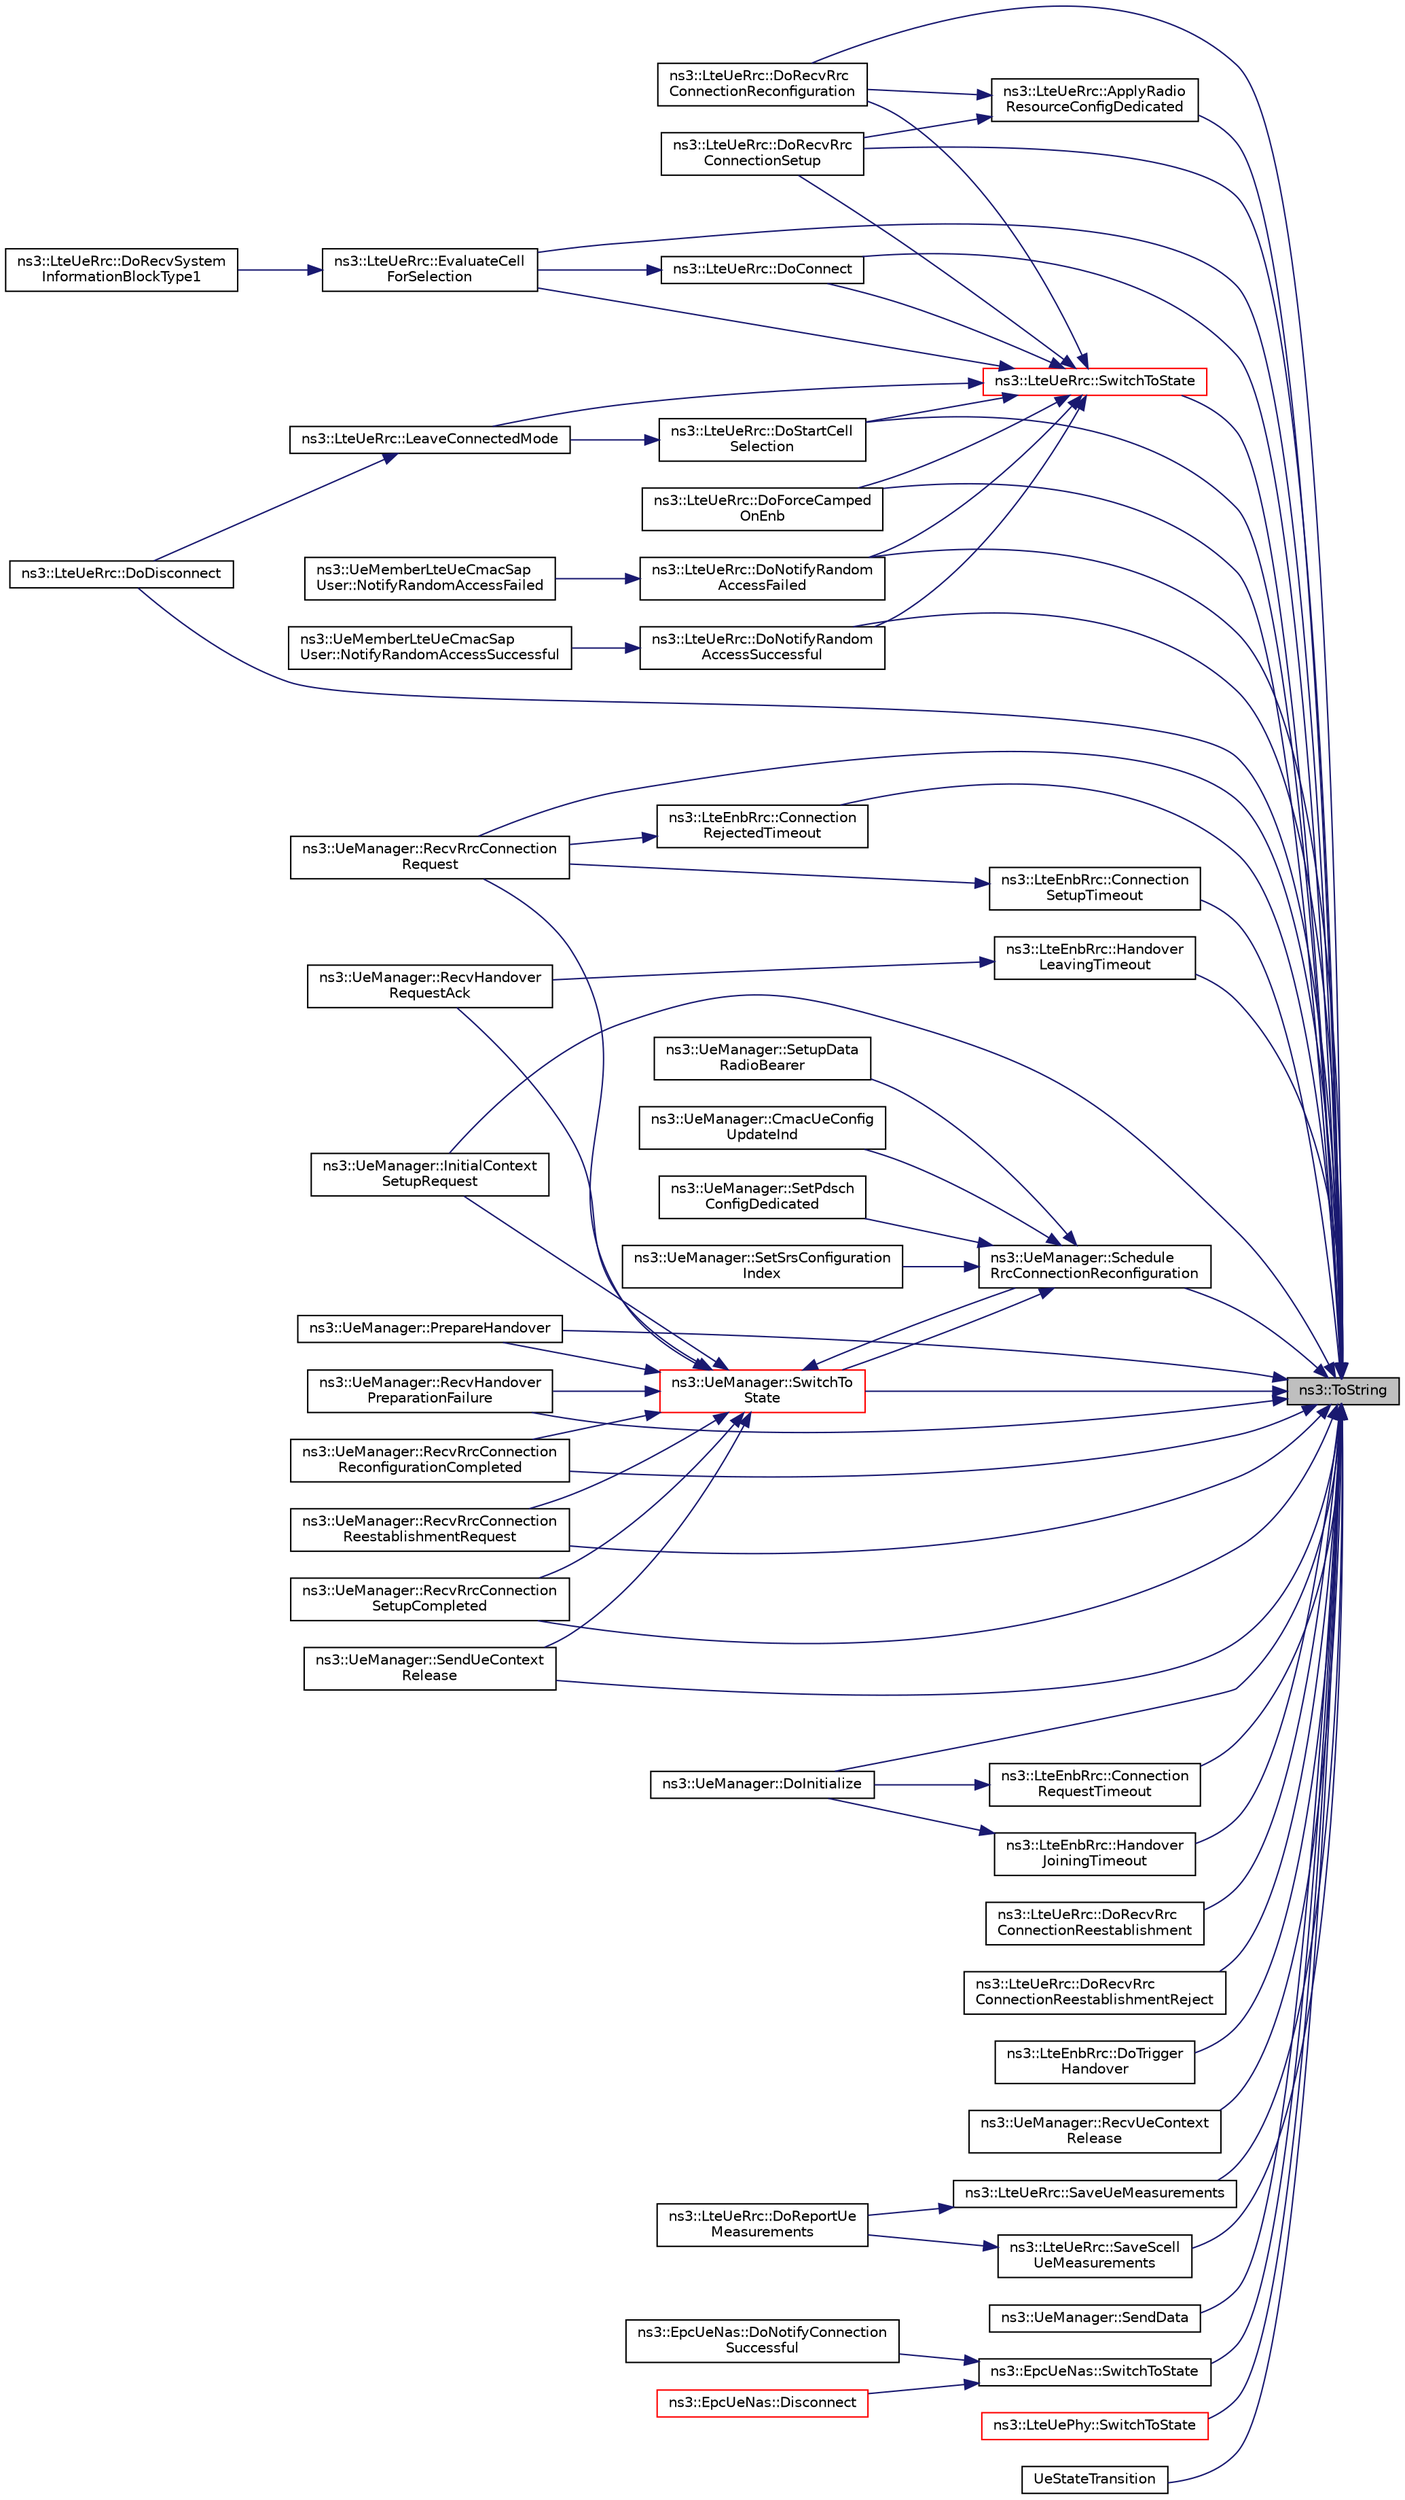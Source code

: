 digraph "ns3::ToString"
{
 // LATEX_PDF_SIZE
  edge [fontname="Helvetica",fontsize="10",labelfontname="Helvetica",labelfontsize="10"];
  node [fontname="Helvetica",fontsize="10",shape=record];
  rankdir="RL";
  Node1 [label="ns3::ToString",height=0.2,width=0.4,color="black", fillcolor="grey75", style="filled", fontcolor="black",tooltip=" "];
  Node1 -> Node2 [dir="back",color="midnightblue",fontsize="10",style="solid",fontname="Helvetica"];
  Node2 [label="ns3::LteUeRrc::ApplyRadio\lResourceConfigDedicated",height=0.2,width=0.4,color="black", fillcolor="white", style="filled",URL="$classns3_1_1_lte_ue_rrc.html#af7c2bc93366a56a35793c3ef6bce5ce3",tooltip="Apply radio resource config dedicated."];
  Node2 -> Node3 [dir="back",color="midnightblue",fontsize="10",style="solid",fontname="Helvetica"];
  Node3 [label="ns3::LteUeRrc::DoRecvRrc\lConnectionReconfiguration",height=0.2,width=0.4,color="black", fillcolor="white", style="filled",URL="$classns3_1_1_lte_ue_rrc.html#a010d1adc54671f4a4801ff1c0e831f15",tooltip="Part of the RRC protocol."];
  Node2 -> Node4 [dir="back",color="midnightblue",fontsize="10",style="solid",fontname="Helvetica"];
  Node4 [label="ns3::LteUeRrc::DoRecvRrc\lConnectionSetup",height=0.2,width=0.4,color="black", fillcolor="white", style="filled",URL="$classns3_1_1_lte_ue_rrc.html#a3cfc766a9d059c1102ef7c2562dccdc9",tooltip="Part of the RRC protocol."];
  Node1 -> Node5 [dir="back",color="midnightblue",fontsize="10",style="solid",fontname="Helvetica"];
  Node5 [label="ns3::LteEnbRrc::Connection\lRejectedTimeout",height=0.2,width=0.4,color="black", fillcolor="white", style="filled",URL="$classns3_1_1_lte_enb_rrc.html#accc2939d256646bf19abd915f13c0d68",tooltip="Method triggered a while after sending RRC Connection Rejected."];
  Node5 -> Node6 [dir="back",color="midnightblue",fontsize="10",style="solid",fontname="Helvetica"];
  Node6 [label="ns3::UeManager::RecvRrcConnection\lRequest",height=0.2,width=0.4,color="black", fillcolor="white", style="filled",URL="$classns3_1_1_ue_manager.html#af0959818ae542240ccf1caa2b3da19ab",tooltip="Implement the LteEnbRrcSapProvider::RecvRrcConnectionRequest interface."];
  Node1 -> Node7 [dir="back",color="midnightblue",fontsize="10",style="solid",fontname="Helvetica"];
  Node7 [label="ns3::LteEnbRrc::Connection\lRequestTimeout",height=0.2,width=0.4,color="black", fillcolor="white", style="filled",URL="$classns3_1_1_lte_enb_rrc.html#ad7992d8a886b60ee953879d9b5d37dca",tooltip="Method triggered when a UE is expected to request for connection but does not do so in a reasonable t..."];
  Node7 -> Node8 [dir="back",color="midnightblue",fontsize="10",style="solid",fontname="Helvetica"];
  Node8 [label="ns3::UeManager::DoInitialize",height=0.2,width=0.4,color="black", fillcolor="white", style="filled",URL="$classns3_1_1_ue_manager.html#ae7036651fc161b02ede5c77f57a35982",tooltip="Initialize() implementation."];
  Node1 -> Node9 [dir="back",color="midnightblue",fontsize="10",style="solid",fontname="Helvetica"];
  Node9 [label="ns3::LteEnbRrc::Connection\lSetupTimeout",height=0.2,width=0.4,color="black", fillcolor="white", style="filled",URL="$classns3_1_1_lte_enb_rrc.html#ac0af0fbbf09bc66c0ebd5be00c69aa7c",tooltip="Method triggered when a UE is expected to complete a connection setup procedure but does not do so in..."];
  Node9 -> Node6 [dir="back",color="midnightblue",fontsize="10",style="solid",fontname="Helvetica"];
  Node1 -> Node10 [dir="back",color="midnightblue",fontsize="10",style="solid",fontname="Helvetica"];
  Node10 [label="ns3::LteUeRrc::DoConnect",height=0.2,width=0.4,color="black", fillcolor="white", style="filled",URL="$classns3_1_1_lte_ue_rrc.html#a21884056aa444fe4f403169991046290",tooltip="Connect function."];
  Node10 -> Node11 [dir="back",color="midnightblue",fontsize="10",style="solid",fontname="Helvetica"];
  Node11 [label="ns3::LteUeRrc::EvaluateCell\lForSelection",height=0.2,width=0.4,color="black", fillcolor="white", style="filled",URL="$classns3_1_1_lte_ue_rrc.html#abe803f32f16828473681933470a76022",tooltip="Performs cell selection evaluation to the current serving cell."];
  Node11 -> Node12 [dir="back",color="midnightblue",fontsize="10",style="solid",fontname="Helvetica"];
  Node12 [label="ns3::LteUeRrc::DoRecvSystem\lInformationBlockType1",height=0.2,width=0.4,color="black", fillcolor="white", style="filled",URL="$classns3_1_1_lte_ue_rrc.html#ac2bfb65275f3d4aac6564ab91ac765d1",tooltip="Receive system information block type 1 function."];
  Node1 -> Node13 [dir="back",color="midnightblue",fontsize="10",style="solid",fontname="Helvetica"];
  Node13 [label="ns3::LteUeRrc::DoDisconnect",height=0.2,width=0.4,color="black", fillcolor="white", style="filled",URL="$classns3_1_1_lte_ue_rrc.html#a19261f50e28cce9c61d12c205d45a651",tooltip="Disconnect function."];
  Node1 -> Node14 [dir="back",color="midnightblue",fontsize="10",style="solid",fontname="Helvetica"];
  Node14 [label="ns3::LteUeRrc::DoForceCamped\lOnEnb",height=0.2,width=0.4,color="black", fillcolor="white", style="filled",URL="$classns3_1_1_lte_ue_rrc.html#af05c14315c0354f16b855f1c0525b2b3",tooltip="Force camped on ENB function."];
  Node1 -> Node8 [dir="back",color="midnightblue",fontsize="10",style="solid",fontname="Helvetica"];
  Node1 -> Node15 [dir="back",color="midnightblue",fontsize="10",style="solid",fontname="Helvetica"];
  Node15 [label="ns3::LteUeRrc::DoNotifyRandom\lAccessFailed",height=0.2,width=0.4,color="black", fillcolor="white", style="filled",URL="$classns3_1_1_lte_ue_rrc.html#a1b8029d874c7eea580030d17a670b7fb",tooltip="Notify random access failed function."];
  Node15 -> Node16 [dir="back",color="midnightblue",fontsize="10",style="solid",fontname="Helvetica"];
  Node16 [label="ns3::UeMemberLteUeCmacSap\lUser::NotifyRandomAccessFailed",height=0.2,width=0.4,color="black", fillcolor="white", style="filled",URL="$classns3_1_1_ue_member_lte_ue_cmac_sap_user.html#adb702d5107fb086a478363f1f93ed0e9",tooltip="Notify the RRC that the MAC Random Access procedure failed."];
  Node1 -> Node17 [dir="back",color="midnightblue",fontsize="10",style="solid",fontname="Helvetica"];
  Node17 [label="ns3::LteUeRrc::DoNotifyRandom\lAccessSuccessful",height=0.2,width=0.4,color="black", fillcolor="white", style="filled",URL="$classns3_1_1_lte_ue_rrc.html#a3876ab1fee7f075bec56008349b147db",tooltip="Notify random access successful function."];
  Node17 -> Node18 [dir="back",color="midnightblue",fontsize="10",style="solid",fontname="Helvetica"];
  Node18 [label="ns3::UeMemberLteUeCmacSap\lUser::NotifyRandomAccessSuccessful",height=0.2,width=0.4,color="black", fillcolor="white", style="filled",URL="$classns3_1_1_ue_member_lte_ue_cmac_sap_user.html#a05cd8f87612e4b7044b12c8b062de00b",tooltip="Notify the RRC that the MAC Random Access procedure completed successfully."];
  Node1 -> Node3 [dir="back",color="midnightblue",fontsize="10",style="solid",fontname="Helvetica"];
  Node1 -> Node19 [dir="back",color="midnightblue",fontsize="10",style="solid",fontname="Helvetica"];
  Node19 [label="ns3::LteUeRrc::DoRecvRrc\lConnectionReestablishment",height=0.2,width=0.4,color="black", fillcolor="white", style="filled",URL="$classns3_1_1_lte_ue_rrc.html#a413ac63152027ed925cedcf714ec8207",tooltip="Part of the RRC protocol."];
  Node1 -> Node20 [dir="back",color="midnightblue",fontsize="10",style="solid",fontname="Helvetica"];
  Node20 [label="ns3::LteUeRrc::DoRecvRrc\lConnectionReestablishmentReject",height=0.2,width=0.4,color="black", fillcolor="white", style="filled",URL="$classns3_1_1_lte_ue_rrc.html#a3428349639bbd4887aa543fcbd5152a4",tooltip="Part of the RRC protocol."];
  Node1 -> Node4 [dir="back",color="midnightblue",fontsize="10",style="solid",fontname="Helvetica"];
  Node1 -> Node21 [dir="back",color="midnightblue",fontsize="10",style="solid",fontname="Helvetica"];
  Node21 [label="ns3::LteUeRrc::DoStartCell\lSelection",height=0.2,width=0.4,color="black", fillcolor="white", style="filled",URL="$classns3_1_1_lte_ue_rrc.html#a712433b1ac5dc119ad2e5c6b0186e4d5",tooltip="Start cell selection function."];
  Node21 -> Node22 [dir="back",color="midnightblue",fontsize="10",style="solid",fontname="Helvetica"];
  Node22 [label="ns3::LteUeRrc::LeaveConnectedMode",height=0.2,width=0.4,color="black", fillcolor="white", style="filled",URL="$classns3_1_1_lte_ue_rrc.html#a9fc82457de4787faa95a0ee6e108457d",tooltip="Leave connected mode method Resets the UE back to an appropiate state depending on the nature of caus..."];
  Node22 -> Node13 [dir="back",color="midnightblue",fontsize="10",style="solid",fontname="Helvetica"];
  Node1 -> Node23 [dir="back",color="midnightblue",fontsize="10",style="solid",fontname="Helvetica"];
  Node23 [label="ns3::LteEnbRrc::DoTrigger\lHandover",height=0.2,width=0.4,color="black", fillcolor="white", style="filled",URL="$classns3_1_1_lte_enb_rrc.html#af49f5004e84050871c872de398f4defe",tooltip="Trigger handover function."];
  Node1 -> Node11 [dir="back",color="midnightblue",fontsize="10",style="solid",fontname="Helvetica"];
  Node1 -> Node24 [dir="back",color="midnightblue",fontsize="10",style="solid",fontname="Helvetica"];
  Node24 [label="ns3::LteEnbRrc::Handover\lJoiningTimeout",height=0.2,width=0.4,color="black", fillcolor="white", style="filled",URL="$classns3_1_1_lte_enb_rrc.html#a8374075a52ca40290d3f15e253ef94ff",tooltip="Method triggered when a UE is expected to join the cell for a handover but does not do so in a reason..."];
  Node24 -> Node8 [dir="back",color="midnightblue",fontsize="10",style="solid",fontname="Helvetica"];
  Node1 -> Node25 [dir="back",color="midnightblue",fontsize="10",style="solid",fontname="Helvetica"];
  Node25 [label="ns3::LteEnbRrc::Handover\lLeavingTimeout",height=0.2,width=0.4,color="black", fillcolor="white", style="filled",URL="$classns3_1_1_lte_enb_rrc.html#a3ded0535ab2c7f5b1346cf787745d06d",tooltip="Method triggered when a UE is expected to leave a cell for a handover but no feedback is received in ..."];
  Node25 -> Node26 [dir="back",color="midnightblue",fontsize="10",style="solid",fontname="Helvetica"];
  Node26 [label="ns3::UeManager::RecvHandover\lRequestAck",height=0.2,width=0.4,color="black", fillcolor="white", style="filled",URL="$classns3_1_1_ue_manager.html#ad2e93daf91532b0fd263355b2416330d",tooltip="take the necessary actions in response to the reception of an X2 HANDOVER REQUEST ACK message"];
  Node1 -> Node27 [dir="back",color="midnightblue",fontsize="10",style="solid",fontname="Helvetica"];
  Node27 [label="ns3::UeManager::InitialContext\lSetupRequest",height=0.2,width=0.4,color="black", fillcolor="white", style="filled",URL="$classns3_1_1_ue_manager.html#a03e0a1647f63052e4a532d38b268415b",tooltip="Process Initial context setup request message from the MME."];
  Node1 -> Node28 [dir="back",color="midnightblue",fontsize="10",style="solid",fontname="Helvetica"];
  Node28 [label="ns3::UeManager::PrepareHandover",height=0.2,width=0.4,color="black", fillcolor="white", style="filled",URL="$classns3_1_1_ue_manager.html#a1d842520ee54f281ee7eefc2a62f7844",tooltip="Start the handover preparation and send the handover request."];
  Node1 -> Node29 [dir="back",color="midnightblue",fontsize="10",style="solid",fontname="Helvetica"];
  Node29 [label="ns3::UeManager::RecvHandover\lPreparationFailure",height=0.2,width=0.4,color="black", fillcolor="white", style="filled",URL="$classns3_1_1_ue_manager.html#ae666e05868312327e759a738ba1e19f3",tooltip="Take the necessary actions in response to the reception of an X2 HO preparation failure message."];
  Node1 -> Node30 [dir="back",color="midnightblue",fontsize="10",style="solid",fontname="Helvetica"];
  Node30 [label="ns3::UeManager::RecvRrcConnection\lReconfigurationCompleted",height=0.2,width=0.4,color="black", fillcolor="white", style="filled",URL="$classns3_1_1_ue_manager.html#a767171084a3ea38162758d145b705e2a",tooltip="Implement the LteEnbRrcSapProvider::RecvRrcConnectionReconfigurationCompleted interface."];
  Node1 -> Node31 [dir="back",color="midnightblue",fontsize="10",style="solid",fontname="Helvetica"];
  Node31 [label="ns3::UeManager::RecvRrcConnection\lReestablishmentRequest",height=0.2,width=0.4,color="black", fillcolor="white", style="filled",URL="$classns3_1_1_ue_manager.html#a02513c99e18c815fc58a05e4b135ecfa",tooltip="Implement the LteEnbRrcSapProvider::RecvRrcConnectionReestablishmentRequest interface."];
  Node1 -> Node6 [dir="back",color="midnightblue",fontsize="10",style="solid",fontname="Helvetica"];
  Node1 -> Node32 [dir="back",color="midnightblue",fontsize="10",style="solid",fontname="Helvetica"];
  Node32 [label="ns3::UeManager::RecvRrcConnection\lSetupCompleted",height=0.2,width=0.4,color="black", fillcolor="white", style="filled",URL="$classns3_1_1_ue_manager.html#a603086a2beb1901cad3f30c6bfd32544",tooltip="Implement the LteEnbRrcSapProvider::RecvRrcConnectionSetupCompleted interface."];
  Node1 -> Node33 [dir="back",color="midnightblue",fontsize="10",style="solid",fontname="Helvetica"];
  Node33 [label="ns3::UeManager::RecvUeContext\lRelease",height=0.2,width=0.4,color="black", fillcolor="white", style="filled",URL="$classns3_1_1_ue_manager.html#a09e6e92b47575fa170d0b0e4d149c31d",tooltip="Take the necessary actions in response to the reception of an X2 UE CONTEXT RELEASE message."];
  Node1 -> Node34 [dir="back",color="midnightblue",fontsize="10",style="solid",fontname="Helvetica"];
  Node34 [label="ns3::LteUeRrc::SaveScell\lUeMeasurements",height=0.2,width=0.4,color="black", fillcolor="white", style="filled",URL="$classns3_1_1_lte_ue_rrc.html#a94fcedf79006e8730db29d6fe3d858c0",tooltip="keep the given measurement result as the latest measurement figures, to be utilised by UE RRC functio..."];
  Node34 -> Node35 [dir="back",color="midnightblue",fontsize="10",style="solid",fontname="Helvetica"];
  Node35 [label="ns3::LteUeRrc::DoReportUe\lMeasurements",height=0.2,width=0.4,color="black", fillcolor="white", style="filled",URL="$classns3_1_1_lte_ue_rrc.html#a95f2a735a6762703344d1d829d7df5db",tooltip="Report UE measurements function."];
  Node1 -> Node36 [dir="back",color="midnightblue",fontsize="10",style="solid",fontname="Helvetica"];
  Node36 [label="ns3::LteUeRrc::SaveUeMeasurements",height=0.2,width=0.4,color="black", fillcolor="white", style="filled",URL="$classns3_1_1_lte_ue_rrc.html#a8c90e4b14939e7bd7abfe09c715cf1ef",tooltip="Keep the given measurement result as the latest measurement figures, to be utilised by UE RRC functio..."];
  Node36 -> Node35 [dir="back",color="midnightblue",fontsize="10",style="solid",fontname="Helvetica"];
  Node1 -> Node37 [dir="back",color="midnightblue",fontsize="10",style="solid",fontname="Helvetica"];
  Node37 [label="ns3::UeManager::Schedule\lRrcConnectionReconfiguration",height=0.2,width=0.4,color="black", fillcolor="white", style="filled",URL="$classns3_1_1_ue_manager.html#add763d882c14c2f1414167668f6ca095",tooltip="schedule an RRC Connection Reconfiguration procedure with the UE"];
  Node37 -> Node38 [dir="back",color="midnightblue",fontsize="10",style="solid",fontname="Helvetica"];
  Node38 [label="ns3::UeManager::CmacUeConfig\lUpdateInd",height=0.2,width=0.4,color="black", fillcolor="white", style="filled",URL="$classns3_1_1_ue_manager.html#a3502fd922f08dc8116176a63060d8067",tooltip="CMAC UE config update indication function."];
  Node37 -> Node39 [dir="back",color="midnightblue",fontsize="10",style="solid",fontname="Helvetica"];
  Node39 [label="ns3::UeManager::SetPdsch\lConfigDedicated",height=0.2,width=0.4,color="black", fillcolor="white", style="filled",URL="$classns3_1_1_ue_manager.html#af41111c80a44e534b52ddf4d838edb0c",tooltip="Configure PdschConfigDedicated (i.e."];
  Node37 -> Node40 [dir="back",color="midnightblue",fontsize="10",style="solid",fontname="Helvetica"];
  Node40 [label="ns3::UeManager::SetSrsConfiguration\lIndex",height=0.2,width=0.4,color="black", fillcolor="white", style="filled",URL="$classns3_1_1_ue_manager.html#a8bc48fe95a32d47ef0a7a36fbaa4339b",tooltip="Set the SRS configuration index and do the necessary reconfiguration."];
  Node37 -> Node41 [dir="back",color="midnightblue",fontsize="10",style="solid",fontname="Helvetica"];
  Node41 [label="ns3::UeManager::SetupData\lRadioBearer",height=0.2,width=0.4,color="black", fillcolor="white", style="filled",URL="$classns3_1_1_ue_manager.html#a75f49cd54eb63c79c696779aa518cf19",tooltip="Setup a new data radio bearer, including both the configuration within the eNB and the necessary RRC ..."];
  Node37 -> Node42 [dir="back",color="midnightblue",fontsize="10",style="solid",fontname="Helvetica"];
  Node42 [label="ns3::UeManager::SwitchTo\lState",height=0.2,width=0.4,color="red", fillcolor="white", style="filled",URL="$classns3_1_1_ue_manager.html#af2b5ad90fc6f16ffc4a91fbe8a522472",tooltip="Switch the UeManager to the given state."];
  Node42 -> Node27 [dir="back",color="midnightblue",fontsize="10",style="solid",fontname="Helvetica"];
  Node42 -> Node28 [dir="back",color="midnightblue",fontsize="10",style="solid",fontname="Helvetica"];
  Node42 -> Node29 [dir="back",color="midnightblue",fontsize="10",style="solid",fontname="Helvetica"];
  Node42 -> Node26 [dir="back",color="midnightblue",fontsize="10",style="solid",fontname="Helvetica"];
  Node42 -> Node30 [dir="back",color="midnightblue",fontsize="10",style="solid",fontname="Helvetica"];
  Node42 -> Node31 [dir="back",color="midnightblue",fontsize="10",style="solid",fontname="Helvetica"];
  Node42 -> Node6 [dir="back",color="midnightblue",fontsize="10",style="solid",fontname="Helvetica"];
  Node42 -> Node32 [dir="back",color="midnightblue",fontsize="10",style="solid",fontname="Helvetica"];
  Node42 -> Node37 [dir="back",color="midnightblue",fontsize="10",style="solid",fontname="Helvetica"];
  Node42 -> Node44 [dir="back",color="midnightblue",fontsize="10",style="solid",fontname="Helvetica"];
  Node44 [label="ns3::UeManager::SendUeContext\lRelease",height=0.2,width=0.4,color="black", fillcolor="white", style="filled",URL="$classns3_1_1_ue_manager.html#ad1a1e702fc813b4260bcafaa4f4562ba",tooltip="send the UE CONTEXT RELEASE X2 message to the source eNB, thus successfully terminating an X2 handove..."];
  Node1 -> Node45 [dir="back",color="midnightblue",fontsize="10",style="solid",fontname="Helvetica"];
  Node45 [label="ns3::UeManager::SendData",height=0.2,width=0.4,color="black", fillcolor="white", style="filled",URL="$classns3_1_1_ue_manager.html#a2288415129fd7319128599cf2681e780",tooltip="Send a data packet over the appropriate Data Radio Bearer."];
  Node1 -> Node44 [dir="back",color="midnightblue",fontsize="10",style="solid",fontname="Helvetica"];
  Node1 -> Node46 [dir="back",color="midnightblue",fontsize="10",style="solid",fontname="Helvetica"];
  Node46 [label="ns3::EpcUeNas::SwitchToState",height=0.2,width=0.4,color="black", fillcolor="white", style="filled",URL="$classns3_1_1_epc_ue_nas.html#a00835b29963b7eff0c4a8f1bc82a91fe",tooltip="Switch the UE RRC to the given state."];
  Node46 -> Node47 [dir="back",color="midnightblue",fontsize="10",style="solid",fontname="Helvetica"];
  Node47 [label="ns3::EpcUeNas::Disconnect",height=0.2,width=0.4,color="red", fillcolor="white", style="filled",URL="$classns3_1_1_epc_ue_nas.html#aa3409bff18e25d34b75dece3dc201863",tooltip="instruct the NAS to disconnect"];
  Node46 -> Node49 [dir="back",color="midnightblue",fontsize="10",style="solid",fontname="Helvetica"];
  Node49 [label="ns3::EpcUeNas::DoNotifyConnection\lSuccessful",height=0.2,width=0.4,color="black", fillcolor="white", style="filled",URL="$classns3_1_1_epc_ue_nas.html#a3639be4ddc08e5a5b6931b72ae4c4224",tooltip="Notify successful connection."];
  Node1 -> Node42 [dir="back",color="midnightblue",fontsize="10",style="solid",fontname="Helvetica"];
  Node1 -> Node50 [dir="back",color="midnightblue",fontsize="10",style="solid",fontname="Helvetica"];
  Node50 [label="ns3::LteUePhy::SwitchToState",height=0.2,width=0.4,color="red", fillcolor="white", style="filled",URL="$classns3_1_1_lte_ue_phy.html#abdac5294f95f613edf1e12fabea44cb4",tooltip="Switch the UE PHY to the given state."];
  Node1 -> Node54 [dir="back",color="midnightblue",fontsize="10",style="solid",fontname="Helvetica"];
  Node54 [label="ns3::LteUeRrc::SwitchToState",height=0.2,width=0.4,color="red", fillcolor="white", style="filled",URL="$classns3_1_1_lte_ue_rrc.html#a15f1bea4c3c8d3f9949b234c0cfa12e6",tooltip="Switch the UE RRC to the given state."];
  Node54 -> Node10 [dir="back",color="midnightblue",fontsize="10",style="solid",fontname="Helvetica"];
  Node54 -> Node14 [dir="back",color="midnightblue",fontsize="10",style="solid",fontname="Helvetica"];
  Node54 -> Node15 [dir="back",color="midnightblue",fontsize="10",style="solid",fontname="Helvetica"];
  Node54 -> Node17 [dir="back",color="midnightblue",fontsize="10",style="solid",fontname="Helvetica"];
  Node54 -> Node3 [dir="back",color="midnightblue",fontsize="10",style="solid",fontname="Helvetica"];
  Node54 -> Node4 [dir="back",color="midnightblue",fontsize="10",style="solid",fontname="Helvetica"];
  Node54 -> Node21 [dir="back",color="midnightblue",fontsize="10",style="solid",fontname="Helvetica"];
  Node54 -> Node11 [dir="back",color="midnightblue",fontsize="10",style="solid",fontname="Helvetica"];
  Node54 -> Node22 [dir="back",color="midnightblue",fontsize="10",style="solid",fontname="Helvetica"];
  Node1 -> Node63 [dir="back",color="midnightblue",fontsize="10",style="solid",fontname="Helvetica"];
  Node63 [label="UeStateTransition",height=0.2,width=0.4,color="black", fillcolor="white", style="filled",URL="$lena-radio-link-failure_8cc.html#ab218663f871a7369c78e377f0b355397",tooltip=" "];
}
